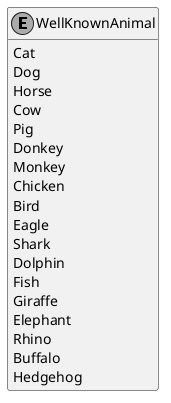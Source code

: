 ﻿@startuml
hide empty members
skinparam monochrome true
skinparam backgroundcolor transparent

enum WellKnownAnimal {
    Cat
    Dog
    Horse
    Cow
    Pig
    Donkey
    Monkey
    Chicken
    Bird
    Eagle
    Shark
    Dolphin
    Fish
    Giraffe
    Elephant
    Rhino
    Buffalo
    Hedgehog
}

@enduml
